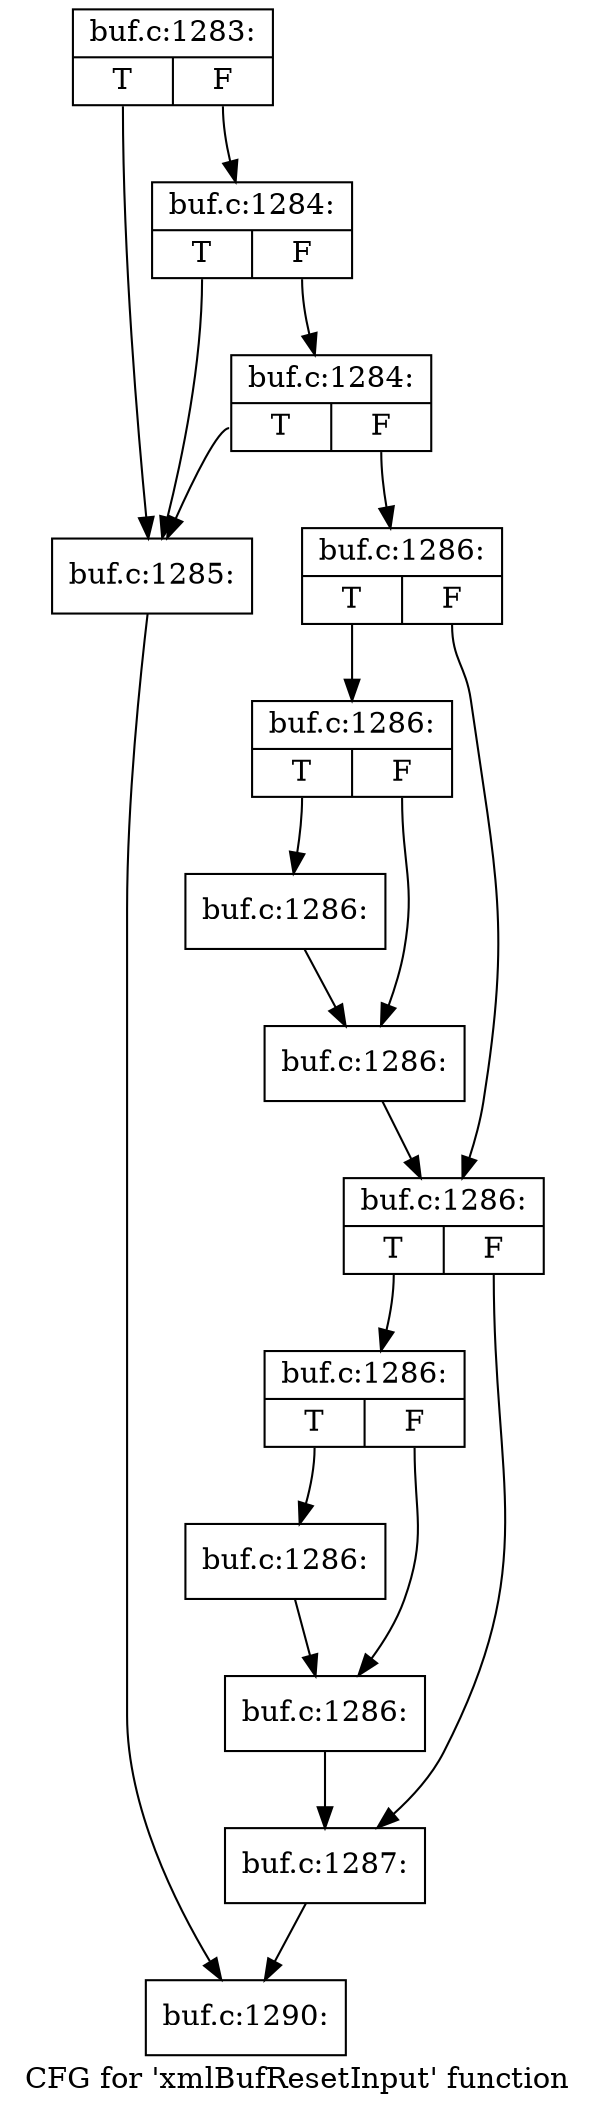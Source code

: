 digraph "CFG for 'xmlBufResetInput' function" {
	label="CFG for 'xmlBufResetInput' function";

	Node0x54cff70 [shape=record,label="{buf.c:1283:|{<s0>T|<s1>F}}"];
	Node0x54cff70:s0 -> Node0x56634a0;
	Node0x54cff70:s1 -> Node0x56635c0;
	Node0x56635c0 [shape=record,label="{buf.c:1284:|{<s0>T|<s1>F}}"];
	Node0x56635c0:s0 -> Node0x56634a0;
	Node0x56635c0:s1 -> Node0x5663540;
	Node0x5663540 [shape=record,label="{buf.c:1284:|{<s0>T|<s1>F}}"];
	Node0x5663540:s0 -> Node0x56634a0;
	Node0x5663540:s1 -> Node0x56634f0;
	Node0x56634a0 [shape=record,label="{buf.c:1285:}"];
	Node0x56634a0 -> Node0x5654110;
	Node0x56634f0 [shape=record,label="{buf.c:1286:|{<s0>T|<s1>F}}"];
	Node0x56634f0:s0 -> Node0x5663fe0;
	Node0x56634f0:s1 -> Node0x5664030;
	Node0x5663fe0 [shape=record,label="{buf.c:1286:|{<s0>T|<s1>F}}"];
	Node0x5663fe0:s0 -> Node0x56645b0;
	Node0x5663fe0:s1 -> Node0x5664600;
	Node0x56645b0 [shape=record,label="{buf.c:1286:}"];
	Node0x56645b0 -> Node0x5664600;
	Node0x5664600 [shape=record,label="{buf.c:1286:}"];
	Node0x5664600 -> Node0x5664030;
	Node0x5664030 [shape=record,label="{buf.c:1286:|{<s0>T|<s1>F}}"];
	Node0x5664030:s0 -> Node0x5664ca0;
	Node0x5664030:s1 -> Node0x5664cf0;
	Node0x5664ca0 [shape=record,label="{buf.c:1286:|{<s0>T|<s1>F}}"];
	Node0x5664ca0:s0 -> Node0x5665270;
	Node0x5664ca0:s1 -> Node0x56652c0;
	Node0x5665270 [shape=record,label="{buf.c:1286:}"];
	Node0x5665270 -> Node0x56652c0;
	Node0x56652c0 [shape=record,label="{buf.c:1286:}"];
	Node0x56652c0 -> Node0x5664cf0;
	Node0x5664cf0 [shape=record,label="{buf.c:1287:}"];
	Node0x5664cf0 -> Node0x5654110;
	Node0x5654110 [shape=record,label="{buf.c:1290:}"];
}

